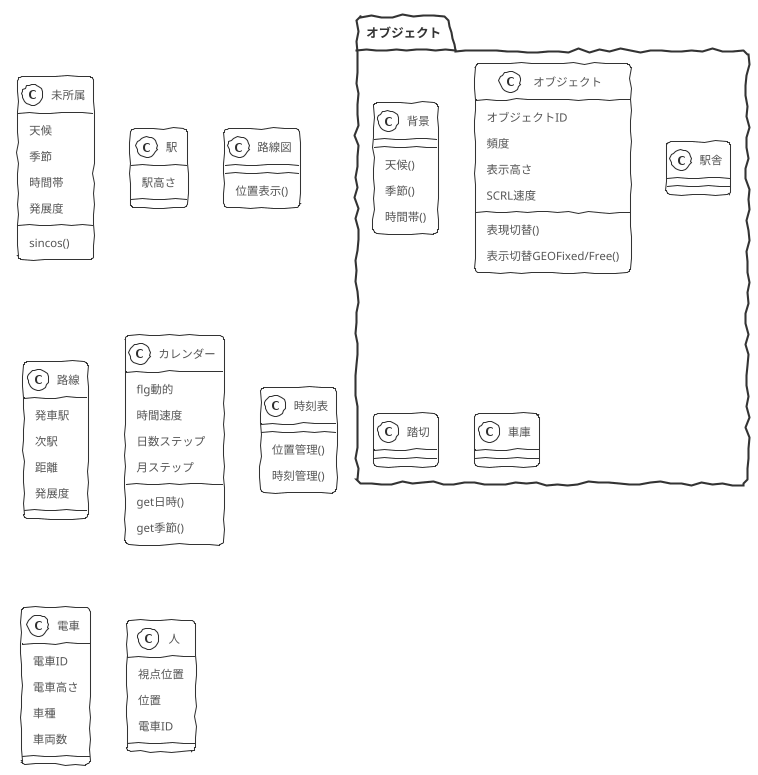 @startuml まとめ
!theme sketchy-outline
class 未所属{
    天候
    季節
    時間帯
    発展度
    sincos()
}
class 駅 {
    駅高さ
}

class 路線図 {
    位置表示()
}
class 路線 {
    発車駅
    次駅
    距離
    発展度
}
class カレンダー{
    flg動的
    時間速度
    日数ステップ
    月ステップ
    get日時()
    get季節()
}
class 時刻表{
    位置管理()
    時刻管理()
}

class 電車 {
    電車ID
    電車高さ
    車種
    車両数
}

class 人 {
    視点位置
    位置
    電車ID
}

package オブジェクト{
class 背景{
    天候()
    季節()
    時間帯()
}



'各風景 駅舎 建築物
class オブジェクト{
    オブジェクトID
    頻度
    表示高さ
    SCRL速度
    表現切替()
    表示切替GEOFixed/Free()
}
class 駅舎{}
class 踏切{}
class 車庫{}

}

@enduml
